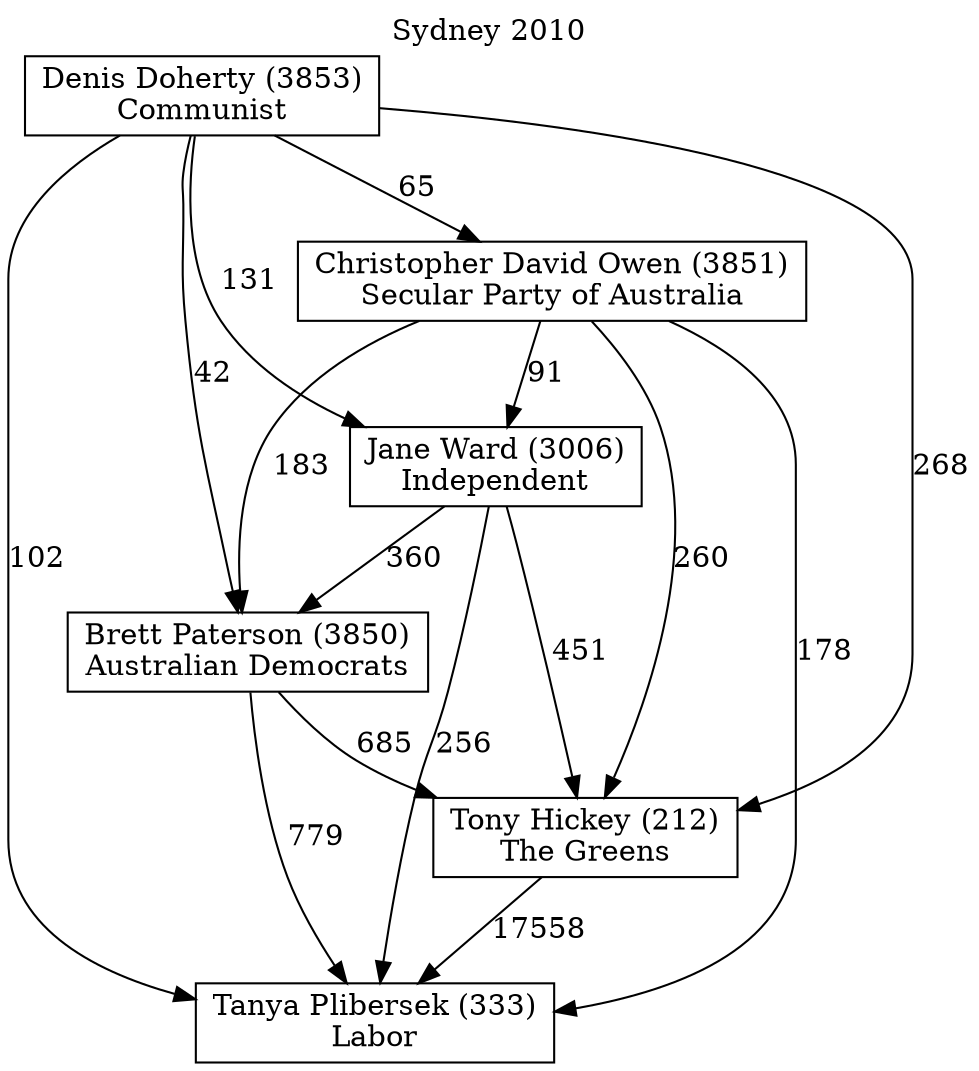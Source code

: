 // House preference flow
digraph "Tanya Plibersek (333)_Sydney_2010" {
	graph [label="Sydney 2010" labelloc=t mclimit=10]
	node [shape=box]
	"Tanya Plibersek (333)" [label="Tanya Plibersek (333)
Labor"]
	"Tony Hickey (212)" [label="Tony Hickey (212)
The Greens"]
	"Brett Paterson (3850)" [label="Brett Paterson (3850)
Australian Democrats"]
	"Jane Ward (3006)" [label="Jane Ward (3006)
Independent"]
	"Christopher David Owen (3851)" [label="Christopher David Owen (3851)
Secular Party of Australia"]
	"Denis Doherty (3853)" [label="Denis Doherty (3853)
Communist"]
	"Tony Hickey (212)" -> "Tanya Plibersek (333)" [label=17558]
	"Brett Paterson (3850)" -> "Tony Hickey (212)" [label=685]
	"Jane Ward (3006)" -> "Brett Paterson (3850)" [label=360]
	"Christopher David Owen (3851)" -> "Jane Ward (3006)" [label=91]
	"Denis Doherty (3853)" -> "Christopher David Owen (3851)" [label=65]
	"Brett Paterson (3850)" -> "Tanya Plibersek (333)" [label=779]
	"Jane Ward (3006)" -> "Tanya Plibersek (333)" [label=256]
	"Christopher David Owen (3851)" -> "Tanya Plibersek (333)" [label=178]
	"Denis Doherty (3853)" -> "Tanya Plibersek (333)" [label=102]
	"Denis Doherty (3853)" -> "Jane Ward (3006)" [label=131]
	"Christopher David Owen (3851)" -> "Brett Paterson (3850)" [label=183]
	"Denis Doherty (3853)" -> "Brett Paterson (3850)" [label=42]
	"Jane Ward (3006)" -> "Tony Hickey (212)" [label=451]
	"Christopher David Owen (3851)" -> "Tony Hickey (212)" [label=260]
	"Denis Doherty (3853)" -> "Tony Hickey (212)" [label=268]
}
